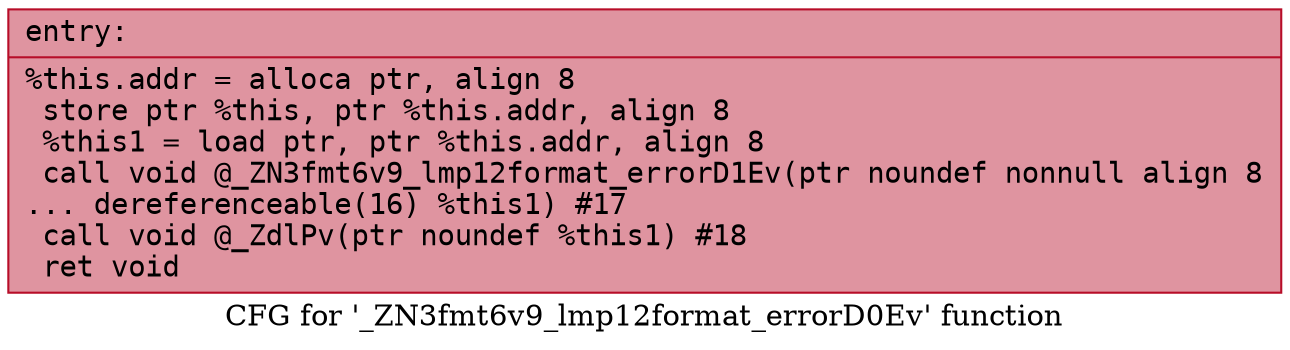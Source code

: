 digraph "CFG for '_ZN3fmt6v9_lmp12format_errorD0Ev' function" {
	label="CFG for '_ZN3fmt6v9_lmp12format_errorD0Ev' function";

	Node0x55fec2f6e410 [shape=record,color="#b70d28ff", style=filled, fillcolor="#b70d2870" fontname="Courier",label="{entry:\l|  %this.addr = alloca ptr, align 8\l  store ptr %this, ptr %this.addr, align 8\l  %this1 = load ptr, ptr %this.addr, align 8\l  call void @_ZN3fmt6v9_lmp12format_errorD1Ev(ptr noundef nonnull align 8\l... dereferenceable(16) %this1) #17\l  call void @_ZdlPv(ptr noundef %this1) #18\l  ret void\l}"];
}
